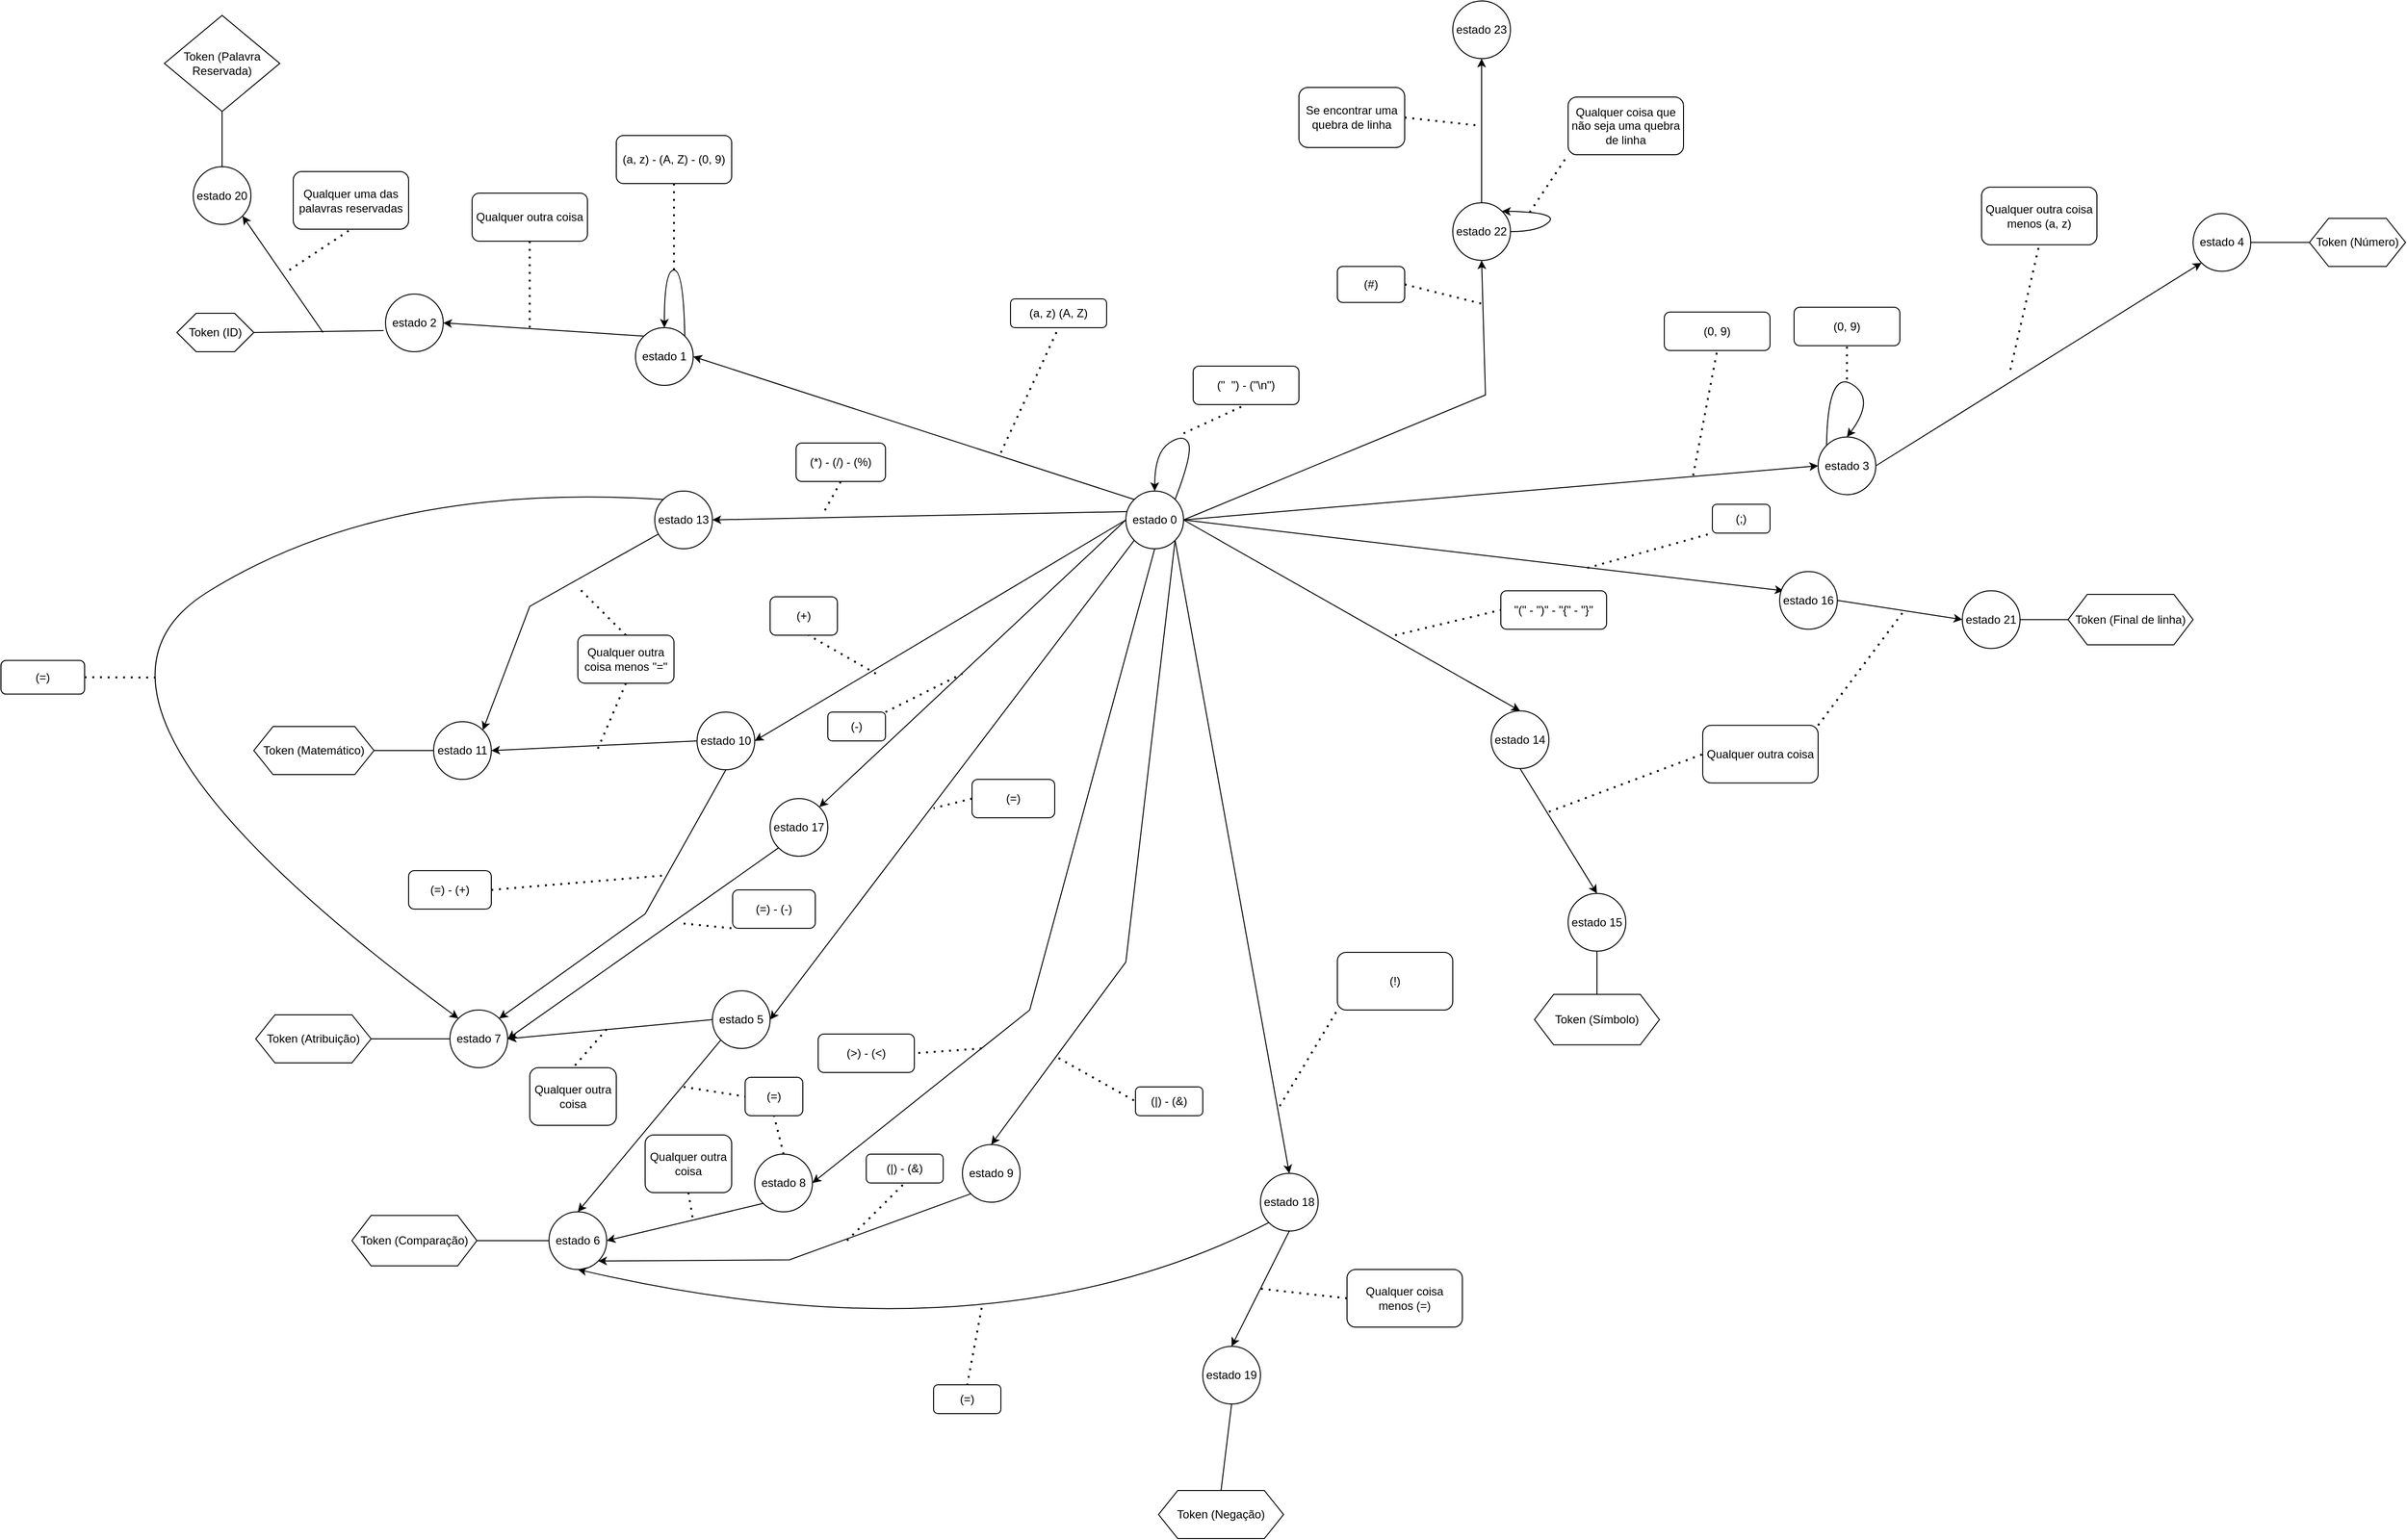<mxfile version="17.4.3" type="device"><diagram id="GkbwX7cZTaom4FIowPmW" name="Page-1"><mxGraphModel dx="3956" dy="1941" grid="1" gridSize="10" guides="1" tooltips="1" connect="1" arrows="1" fold="1" page="1" pageScale="1" pageWidth="827" pageHeight="1169" math="0" shadow="0"><root><mxCell id="0"/><mxCell id="1" parent="0"/><mxCell id="T7E7WrtRFqQu-IxSniAP-1" value="estado 0" style="ellipse;whiteSpace=wrap;html=1;aspect=fixed;" parent="1" vertex="1"><mxGeometry x="250" y="150" width="60" height="60" as="geometry"/></mxCell><mxCell id="T7E7WrtRFqQu-IxSniAP-3" value="" style="endArrow=none;dashed=1;html=1;dashPattern=1 3;strokeWidth=2;rounded=0;entryX=0.5;entryY=1;entryDx=0;entryDy=0;" parent="1" target="T7E7WrtRFqQu-IxSniAP-4" edge="1"><mxGeometry width="50" height="50" relative="1" as="geometry"><mxPoint x="120" y="110" as="sourcePoint"/><mxPoint x="210" y="110" as="targetPoint"/></mxGeometry></mxCell><mxCell id="T7E7WrtRFqQu-IxSniAP-4" value="(a, z) (A, Z)" style="rounded=1;whiteSpace=wrap;html=1;" parent="1" vertex="1"><mxGeometry x="130" y="-50" width="100" height="30" as="geometry"/></mxCell><mxCell id="T7E7WrtRFqQu-IxSniAP-8" value="estado 1" style="ellipse;whiteSpace=wrap;html=1;aspect=fixed;" parent="1" vertex="1"><mxGeometry x="-260" y="-20" width="60" height="60" as="geometry"/></mxCell><mxCell id="T7E7WrtRFqQu-IxSniAP-9" value="" style="endArrow=classic;html=1;rounded=0;entryX=1;entryY=0.5;entryDx=0;entryDy=0;exitX=0;exitY=0;exitDx=0;exitDy=0;" parent="1" source="T7E7WrtRFqQu-IxSniAP-1" target="T7E7WrtRFqQu-IxSniAP-8" edge="1"><mxGeometry width="50" height="50" relative="1" as="geometry"><mxPoint x="130" y="250" as="sourcePoint"/><mxPoint x="180" y="200" as="targetPoint"/></mxGeometry></mxCell><mxCell id="T7E7WrtRFqQu-IxSniAP-11" value="(a, z) - (A, Z) - (0, 9)" style="rounded=1;whiteSpace=wrap;html=1;" parent="1" vertex="1"><mxGeometry x="-280" y="-220" width="120" height="50" as="geometry"/></mxCell><mxCell id="T7E7WrtRFqQu-IxSniAP-12" value="" style="endArrow=none;dashed=1;html=1;dashPattern=1 3;strokeWidth=2;rounded=0;entryX=0.5;entryY=1;entryDx=0;entryDy=0;" parent="1" target="T7E7WrtRFqQu-IxSniAP-11" edge="1"><mxGeometry width="50" height="50" relative="1" as="geometry"><mxPoint x="-220" y="-80" as="sourcePoint"/><mxPoint x="-310" y="200" as="targetPoint"/><Array as="points"/></mxGeometry></mxCell><mxCell id="T7E7WrtRFqQu-IxSniAP-15" value="estado 2" style="ellipse;whiteSpace=wrap;html=1;aspect=fixed;" parent="1" vertex="1"><mxGeometry x="-520" y="-55" width="60" height="60" as="geometry"/></mxCell><mxCell id="T7E7WrtRFqQu-IxSniAP-16" value="" style="endArrow=classic;html=1;rounded=0;entryX=1;entryY=0.5;entryDx=0;entryDy=0;exitX=0;exitY=0;exitDx=0;exitDy=0;" parent="1" source="T7E7WrtRFqQu-IxSniAP-8" target="T7E7WrtRFqQu-IxSniAP-15" edge="1"><mxGeometry width="50" height="50" relative="1" as="geometry"><mxPoint x="-220" y="255" as="sourcePoint"/><mxPoint x="-260" y="310" as="targetPoint"/></mxGeometry></mxCell><mxCell id="T7E7WrtRFqQu-IxSniAP-17" value="" style="endArrow=none;dashed=1;html=1;dashPattern=1 3;strokeWidth=2;rounded=0;exitX=0.5;exitY=1;exitDx=0;exitDy=0;" parent="1" source="T7E7WrtRFqQu-IxSniAP-18" edge="1"><mxGeometry width="50" height="50" relative="1" as="geometry"><mxPoint x="-610" y="35" as="sourcePoint"/><mxPoint x="-370" y="-20" as="targetPoint"/></mxGeometry></mxCell><mxCell id="T7E7WrtRFqQu-IxSniAP-18" value="Qualquer outra coisa" style="rounded=1;whiteSpace=wrap;html=1;" parent="1" vertex="1"><mxGeometry x="-430" y="-160" width="120" height="50" as="geometry"/></mxCell><mxCell id="T7E7WrtRFqQu-IxSniAP-21" value="" style="endArrow=classic;html=1;rounded=0;exitX=1;exitY=0.5;exitDx=0;exitDy=0;entryX=0;entryY=0.5;entryDx=0;entryDy=0;" parent="1" source="T7E7WrtRFqQu-IxSniAP-1" target="T7E7WrtRFqQu-IxSniAP-23" edge="1"><mxGeometry width="50" height="50" relative="1" as="geometry"><mxPoint x="550" y="163.75" as="sourcePoint"/><mxPoint x="630" y="253.75" as="targetPoint"/></mxGeometry></mxCell><mxCell id="T7E7WrtRFqQu-IxSniAP-23" value="estado 3" style="ellipse;whiteSpace=wrap;html=1;aspect=fixed;" parent="1" vertex="1"><mxGeometry x="970" y="93.75" width="60" height="60" as="geometry"/></mxCell><mxCell id="T7E7WrtRFqQu-IxSniAP-24" value="" style="endArrow=none;dashed=1;html=1;dashPattern=1 3;strokeWidth=2;rounded=0;entryX=0.5;entryY=1;entryDx=0;entryDy=0;" parent="1" target="T7E7WrtRFqQu-IxSniAP-25" edge="1"><mxGeometry width="50" height="50" relative="1" as="geometry"><mxPoint x="840" y="133.75" as="sourcePoint"/><mxPoint x="1050" y="93.75" as="targetPoint"/></mxGeometry></mxCell><mxCell id="T7E7WrtRFqQu-IxSniAP-25" value="(0, 9)" style="rounded=1;whiteSpace=wrap;html=1;" parent="1" vertex="1"><mxGeometry x="810" y="-36.25" width="110" height="40" as="geometry"/></mxCell><mxCell id="T7E7WrtRFqQu-IxSniAP-26" value="" style="curved=1;endArrow=classic;html=1;rounded=0;entryX=0.5;entryY=0;entryDx=0;entryDy=0;exitX=0;exitY=0;exitDx=0;exitDy=0;" parent="1" source="T7E7WrtRFqQu-IxSniAP-23" target="T7E7WrtRFqQu-IxSniAP-23" edge="1"><mxGeometry width="50" height="50" relative="1" as="geometry"><mxPoint x="1080" y="223.75" as="sourcePoint"/><mxPoint x="1130" y="173.75" as="targetPoint"/><Array as="points"><mxPoint x="980" y="23.75"/><mxPoint x="1030" y="53.75"/></Array></mxGeometry></mxCell><mxCell id="T7E7WrtRFqQu-IxSniAP-27" value="" style="endArrow=none;dashed=1;html=1;dashPattern=1 3;strokeWidth=2;rounded=0;entryX=0.5;entryY=1;entryDx=0;entryDy=0;" parent="1" target="T7E7WrtRFqQu-IxSniAP-28" edge="1"><mxGeometry width="50" height="50" relative="1" as="geometry"><mxPoint x="1000" y="33.75" as="sourcePoint"/><mxPoint x="1160" y="143.75" as="targetPoint"/></mxGeometry></mxCell><mxCell id="T7E7WrtRFqQu-IxSniAP-28" value="(0, 9)" style="rounded=1;whiteSpace=wrap;html=1;" parent="1" vertex="1"><mxGeometry x="945" y="-41.25" width="110" height="40" as="geometry"/></mxCell><mxCell id="T7E7WrtRFqQu-IxSniAP-29" value="" style="curved=1;endArrow=classic;html=1;rounded=0;entryX=0.5;entryY=0;entryDx=0;entryDy=0;exitX=1;exitY=0;exitDx=0;exitDy=0;" parent="1" source="T7E7WrtRFqQu-IxSniAP-1" target="T7E7WrtRFqQu-IxSniAP-1" edge="1"><mxGeometry width="50" height="50" relative="1" as="geometry"><mxPoint x="260" y="110" as="sourcePoint"/><mxPoint x="310" y="60" as="targetPoint"/><Array as="points"><mxPoint x="320" y="110"/><mxPoint x="310" y="90"/><mxPoint x="280" y="110"/></Array></mxGeometry></mxCell><mxCell id="T7E7WrtRFqQu-IxSniAP-30" value="" style="endArrow=none;dashed=1;html=1;dashPattern=1 3;strokeWidth=2;rounded=0;entryX=0.5;entryY=1;entryDx=0;entryDy=0;" parent="1" target="T7E7WrtRFqQu-IxSniAP-31" edge="1"><mxGeometry width="50" height="50" relative="1" as="geometry"><mxPoint x="310" y="90" as="sourcePoint"/><mxPoint x="380" y="30" as="targetPoint"/></mxGeometry></mxCell><mxCell id="T7E7WrtRFqQu-IxSniAP-31" value="(&quot;&amp;nbsp; &quot;) - (&quot;\n&quot;)" style="rounded=1;whiteSpace=wrap;html=1;" parent="1" vertex="1"><mxGeometry x="320" y="20" width="110" height="40" as="geometry"/></mxCell><mxCell id="T7E7WrtRFqQu-IxSniAP-33" value="Token (ID)" style="shape=hexagon;perimeter=hexagonPerimeter2;whiteSpace=wrap;html=1;fixedSize=1;" parent="1" vertex="1"><mxGeometry x="-737" y="-35" width="80" height="40" as="geometry"/></mxCell><mxCell id="T7E7WrtRFqQu-IxSniAP-34" value="" style="endArrow=none;html=1;rounded=0;entryX=-0.035;entryY=0.633;entryDx=0;entryDy=0;exitX=1;exitY=0.5;exitDx=0;exitDy=0;entryPerimeter=0;" parent="1" source="T7E7WrtRFqQu-IxSniAP-33" target="T7E7WrtRFqQu-IxSniAP-15" edge="1"><mxGeometry width="50" height="50" relative="1" as="geometry"><mxPoint x="-670" y="45" as="sourcePoint"/><mxPoint x="-540" y="-25" as="targetPoint"/></mxGeometry></mxCell><mxCell id="T7E7WrtRFqQu-IxSniAP-36" value="Token (Número)" style="shape=hexagon;perimeter=hexagonPerimeter2;whiteSpace=wrap;html=1;fixedSize=1;" parent="1" vertex="1"><mxGeometry x="1481" y="-133.75" width="100" height="50" as="geometry"/></mxCell><mxCell id="T7E7WrtRFqQu-IxSniAP-37" value="" style="endArrow=none;html=1;rounded=0;entryX=1;entryY=0.5;entryDx=0;entryDy=0;exitX=0;exitY=0.5;exitDx=0;exitDy=0;" parent="1" source="T7E7WrtRFqQu-IxSniAP-36" target="T7E7WrtRFqQu-IxSniAP-39" edge="1"><mxGeometry width="50" height="50" relative="1" as="geometry"><mxPoint x="1270" y="76.25" as="sourcePoint"/><mxPoint x="1590" y="-108.75" as="targetPoint"/></mxGeometry></mxCell><mxCell id="T7E7WrtRFqQu-IxSniAP-38" value="" style="endArrow=classic;html=1;rounded=0;exitX=1;exitY=0.5;exitDx=0;exitDy=0;entryX=0;entryY=1;entryDx=0;entryDy=0;" parent="1" source="T7E7WrtRFqQu-IxSniAP-23" target="T7E7WrtRFqQu-IxSniAP-39" edge="1"><mxGeometry width="50" height="50" relative="1" as="geometry"><mxPoint x="900" y="253.75" as="sourcePoint"/><mxPoint x="1030" y="243.75" as="targetPoint"/></mxGeometry></mxCell><mxCell id="T7E7WrtRFqQu-IxSniAP-39" value="estado 4" style="ellipse;whiteSpace=wrap;html=1;aspect=fixed;" parent="1" vertex="1"><mxGeometry x="1360" y="-138.75" width="60" height="60" as="geometry"/></mxCell><mxCell id="T7E7WrtRFqQu-IxSniAP-41" value="" style="endArrow=none;dashed=1;html=1;dashPattern=1 3;strokeWidth=2;rounded=0;entryX=0.5;entryY=1;entryDx=0;entryDy=0;" parent="1" target="T7E7WrtRFqQu-IxSniAP-42" edge="1"><mxGeometry width="50" height="50" relative="1" as="geometry"><mxPoint x="1170" y="23.75" as="sourcePoint"/><mxPoint x="1079" y="513.75" as="targetPoint"/></mxGeometry></mxCell><mxCell id="T7E7WrtRFqQu-IxSniAP-42" value="Qualquer outra coisa menos (a, z)" style="rounded=1;whiteSpace=wrap;html=1;" parent="1" vertex="1"><mxGeometry x="1140" y="-166.25" width="120" height="60" as="geometry"/></mxCell><mxCell id="T7E7WrtRFqQu-IxSniAP-43" value="estado 5" style="ellipse;whiteSpace=wrap;html=1;aspect=fixed;" parent="1" vertex="1"><mxGeometry x="-180" y="670" width="60" height="60" as="geometry"/></mxCell><mxCell id="T7E7WrtRFqQu-IxSniAP-44" value="" style="endArrow=classic;html=1;rounded=0;exitX=0;exitY=1;exitDx=0;exitDy=0;entryX=1;entryY=0.5;entryDx=0;entryDy=0;" parent="1" source="T7E7WrtRFqQu-IxSniAP-1" target="T7E7WrtRFqQu-IxSniAP-43" edge="1"><mxGeometry width="50" height="50" relative="1" as="geometry"><mxPoint x="248.787" y="391.213" as="sourcePoint"/><mxPoint x="180" y="660" as="targetPoint"/></mxGeometry></mxCell><mxCell id="T7E7WrtRFqQu-IxSniAP-45" value="" style="endArrow=none;dashed=1;html=1;dashPattern=1 3;strokeWidth=2;rounded=0;exitX=0;exitY=0.5;exitDx=0;exitDy=0;" parent="1" source="T7E7WrtRFqQu-IxSniAP-46" edge="1"><mxGeometry width="50" height="50" relative="1" as="geometry"><mxPoint x="169" y="1000" as="sourcePoint"/><mxPoint x="50" y="480" as="targetPoint"/></mxGeometry></mxCell><mxCell id="T7E7WrtRFqQu-IxSniAP-46" value="(=)" style="rounded=1;whiteSpace=wrap;html=1;" parent="1" vertex="1"><mxGeometry x="90" y="450" width="86" height="40" as="geometry"/></mxCell><mxCell id="T7E7WrtRFqQu-IxSniAP-47" value="estado 6" style="ellipse;whiteSpace=wrap;html=1;aspect=fixed;" parent="1" vertex="1"><mxGeometry x="-350" y="900" width="60" height="60" as="geometry"/></mxCell><mxCell id="T7E7WrtRFqQu-IxSniAP-50" value="Qualquer outra coisa" style="rounded=1;whiteSpace=wrap;html=1;" parent="1" vertex="1"><mxGeometry x="-250" y="820" width="90" height="60" as="geometry"/></mxCell><mxCell id="T7E7WrtRFqQu-IxSniAP-51" value="" style="endArrow=none;dashed=1;html=1;dashPattern=1 3;strokeWidth=2;rounded=0;exitX=0.5;exitY=1;exitDx=0;exitDy=0;" parent="1" source="T7E7WrtRFqQu-IxSniAP-50" edge="1"><mxGeometry width="50" height="50" relative="1" as="geometry"><mxPoint x="129" y="1410" as="sourcePoint"/><mxPoint x="-200" y="910" as="targetPoint"/></mxGeometry></mxCell><mxCell id="T7E7WrtRFqQu-IxSniAP-53" value="Token (Comparação)" style="shape=hexagon;perimeter=hexagonPerimeter2;whiteSpace=wrap;html=1;fixedSize=1;" parent="1" vertex="1"><mxGeometry x="-555" y="903.75" width="130" height="52.5" as="geometry"/></mxCell><mxCell id="T7E7WrtRFqQu-IxSniAP-54" value="" style="endArrow=none;html=1;rounded=0;entryX=0;entryY=0.5;entryDx=0;entryDy=0;exitX=1;exitY=0.5;exitDx=0;exitDy=0;" parent="1" source="T7E7WrtRFqQu-IxSniAP-53" target="T7E7WrtRFqQu-IxSniAP-47" edge="1"><mxGeometry width="50" height="50" relative="1" as="geometry"><mxPoint x="-495" y="1030" as="sourcePoint"/><mxPoint x="-535" y="960" as="targetPoint"/></mxGeometry></mxCell><mxCell id="T7E7WrtRFqQu-IxSniAP-56" value="estado 7" style="ellipse;whiteSpace=wrap;html=1;aspect=fixed;" parent="1" vertex="1"><mxGeometry x="-453" y="690" width="60" height="60" as="geometry"/></mxCell><mxCell id="T7E7WrtRFqQu-IxSniAP-58" value="Qualquer outra coisa menos &quot;=&quot;" style="rounded=1;whiteSpace=wrap;html=1;" parent="1" vertex="1"><mxGeometry x="-320" y="300" width="100" height="50" as="geometry"/></mxCell><mxCell id="T7E7WrtRFqQu-IxSniAP-61" value="Token (Atribuição)" style="shape=hexagon;perimeter=hexagonPerimeter2;whiteSpace=wrap;html=1;fixedSize=1;" parent="1" vertex="1"><mxGeometry x="-655" y="695" width="120" height="50" as="geometry"/></mxCell><mxCell id="T7E7WrtRFqQu-IxSniAP-62" value="" style="endArrow=none;html=1;rounded=0;entryX=0;entryY=0.5;entryDx=0;entryDy=0;exitX=1;exitY=0.5;exitDx=0;exitDy=0;" parent="1" source="T7E7WrtRFqQu-IxSniAP-61" target="T7E7WrtRFqQu-IxSniAP-56" edge="1"><mxGeometry width="50" height="50" relative="1" as="geometry"><mxPoint x="-730" y="930" as="sourcePoint"/><mxPoint x="-665" y="730" as="targetPoint"/></mxGeometry></mxCell><mxCell id="T7E7WrtRFqQu-IxSniAP-64" value="estado 8" style="ellipse;whiteSpace=wrap;html=1;aspect=fixed;" parent="1" vertex="1"><mxGeometry x="-136" y="840" width="60" height="60" as="geometry"/></mxCell><mxCell id="T7E7WrtRFqQu-IxSniAP-66" value="" style="endArrow=classic;html=1;rounded=0;entryX=1;entryY=0.5;entryDx=0;entryDy=0;exitX=0.5;exitY=1;exitDx=0;exitDy=0;" parent="1" source="T7E7WrtRFqQu-IxSniAP-1" target="T7E7WrtRFqQu-IxSniAP-64" edge="1"><mxGeometry width="50" height="50" relative="1" as="geometry"><mxPoint x="270" y="400" as="sourcePoint"/><mxPoint x="320" y="660" as="targetPoint"/><Array as="points"><mxPoint x="150" y="690"/></Array></mxGeometry></mxCell><mxCell id="T7E7WrtRFqQu-IxSniAP-67" value="(&amp;gt;) - (&amp;lt;)" style="rounded=1;whiteSpace=wrap;html=1;" parent="1" vertex="1"><mxGeometry x="-70" y="715" width="100" height="40" as="geometry"/></mxCell><mxCell id="T7E7WrtRFqQu-IxSniAP-68" value="" style="endArrow=none;dashed=1;html=1;dashPattern=1 3;strokeWidth=2;rounded=0;entryX=1;entryY=0.5;entryDx=0;entryDy=0;" parent="1" target="T7E7WrtRFqQu-IxSniAP-67" edge="1"><mxGeometry width="50" height="50" relative="1" as="geometry"><mxPoint x="100" y="730" as="sourcePoint"/><mxPoint x="299" y="990" as="targetPoint"/></mxGeometry></mxCell><mxCell id="T7E7WrtRFqQu-IxSniAP-69" value="" style="endArrow=classic;html=1;rounded=0;exitX=0;exitY=1;exitDx=0;exitDy=0;entryX=1;entryY=0.5;entryDx=0;entryDy=0;" parent="1" source="T7E7WrtRFqQu-IxSniAP-64" target="T7E7WrtRFqQu-IxSniAP-47" edge="1"><mxGeometry width="50" height="50" relative="1" as="geometry"><mxPoint x="259" y="1370" as="sourcePoint"/><mxPoint x="309" y="1320" as="targetPoint"/></mxGeometry></mxCell><mxCell id="T7E7WrtRFqQu-IxSniAP-72" value="" style="endArrow=classic;html=1;rounded=0;exitX=1;exitY=1;exitDx=0;exitDy=0;entryX=0.5;entryY=0;entryDx=0;entryDy=0;" parent="1" source="T7E7WrtRFqQu-IxSniAP-1" target="T7E7WrtRFqQu-IxSniAP-73" edge="1"><mxGeometry width="50" height="50" relative="1" as="geometry"><mxPoint x="291.213" y="391.213" as="sourcePoint"/><mxPoint x="550" y="750" as="targetPoint"/><Array as="points"><mxPoint x="250" y="640"/></Array></mxGeometry></mxCell><mxCell id="T7E7WrtRFqQu-IxSniAP-73" value="estado 9" style="ellipse;whiteSpace=wrap;html=1;aspect=fixed;" parent="1" vertex="1"><mxGeometry x="80" y="830" width="60" height="60" as="geometry"/></mxCell><mxCell id="T7E7WrtRFqQu-IxSniAP-74" value="" style="endArrow=none;dashed=1;html=1;dashPattern=1 3;strokeWidth=2;rounded=0;entryX=0;entryY=0.5;entryDx=0;entryDy=0;" parent="1" target="T7E7WrtRFqQu-IxSniAP-75" edge="1"><mxGeometry width="50" height="50" relative="1" as="geometry"><mxPoint x="180" y="740" as="sourcePoint"/><mxPoint x="540" y="690" as="targetPoint"/></mxGeometry></mxCell><mxCell id="T7E7WrtRFqQu-IxSniAP-75" value="(|) - (&amp;amp;)" style="rounded=1;whiteSpace=wrap;html=1;" parent="1" vertex="1"><mxGeometry x="260" y="770" width="70" height="30" as="geometry"/></mxCell><mxCell id="T7E7WrtRFqQu-IxSniAP-78" value="(|) - (&amp;amp;)" style="rounded=1;whiteSpace=wrap;html=1;" parent="1" vertex="1"><mxGeometry x="-20" y="840" width="80" height="30" as="geometry"/></mxCell><mxCell id="zgPhuXF3gseH_b3w_G8g-2" value="" style="curved=1;endArrow=classic;html=1;rounded=0;entryX=0.5;entryY=0;entryDx=0;entryDy=0;exitX=1;exitY=0;exitDx=0;exitDy=0;" parent="1" source="T7E7WrtRFqQu-IxSniAP-8" target="T7E7WrtRFqQu-IxSniAP-8" edge="1"><mxGeometry width="50" height="50" relative="1" as="geometry"><mxPoint x="-260" y="-80" as="sourcePoint"/><mxPoint x="-210" y="-130" as="targetPoint"/><Array as="points"><mxPoint x="-210" y="-80"/><mxPoint x="-230" y="-80"/></Array></mxGeometry></mxCell><mxCell id="zgPhuXF3gseH_b3w_G8g-5" value="" style="endArrow=classic;html=1;rounded=0;entryX=1;entryY=0.5;entryDx=0;entryDy=0;exitX=0;exitY=0.5;exitDx=0;exitDy=0;" parent="1" source="T7E7WrtRFqQu-IxSniAP-43" target="T7E7WrtRFqQu-IxSniAP-56" edge="1"><mxGeometry width="50" height="50" relative="1" as="geometry"><mxPoint x="-350" y="830" as="sourcePoint"/><mxPoint x="-300" y="780" as="targetPoint"/></mxGeometry></mxCell><mxCell id="zgPhuXF3gseH_b3w_G8g-7" value="" style="endArrow=classic;html=1;rounded=0;entryX=0.5;entryY=0;entryDx=0;entryDy=0;exitX=0;exitY=1;exitDx=0;exitDy=0;" parent="1" source="T7E7WrtRFqQu-IxSniAP-43" target="T7E7WrtRFqQu-IxSniAP-47" edge="1"><mxGeometry width="50" height="50" relative="1" as="geometry"><mxPoint x="-470" y="920" as="sourcePoint"/><mxPoint x="-420" y="870" as="targetPoint"/></mxGeometry></mxCell><mxCell id="zgPhuXF3gseH_b3w_G8g-10" value="" style="endArrow=classic;html=1;rounded=0;entryX=1;entryY=1;entryDx=0;entryDy=0;exitX=0;exitY=1;exitDx=0;exitDy=0;" parent="1" source="T7E7WrtRFqQu-IxSniAP-73" target="T7E7WrtRFqQu-IxSniAP-47" edge="1"><mxGeometry width="50" height="50" relative="1" as="geometry"><mxPoint x="-180" y="1020" as="sourcePoint"/><mxPoint x="-130" y="970" as="targetPoint"/><Array as="points"><mxPoint x="-100" y="950"/></Array></mxGeometry></mxCell><mxCell id="zgPhuXF3gseH_b3w_G8g-12" value="" style="endArrow=none;dashed=1;html=1;dashPattern=1 3;strokeWidth=2;rounded=0;entryX=0.5;entryY=1;entryDx=0;entryDy=0;" parent="1" target="T7E7WrtRFqQu-IxSniAP-78" edge="1"><mxGeometry width="50" height="50" relative="1" as="geometry"><mxPoint x="-40" y="930" as="sourcePoint"/><mxPoint y="870" as="targetPoint"/></mxGeometry></mxCell><mxCell id="zgPhuXF3gseH_b3w_G8g-13" value="(=)" style="rounded=1;whiteSpace=wrap;html=1;" parent="1" vertex="1"><mxGeometry x="-146" y="760" width="60" height="40" as="geometry"/></mxCell><mxCell id="zgPhuXF3gseH_b3w_G8g-14" value="" style="endArrow=none;dashed=1;html=1;dashPattern=1 3;strokeWidth=2;rounded=0;entryX=0;entryY=0.5;entryDx=0;entryDy=0;" parent="1" target="zgPhuXF3gseH_b3w_G8g-13" edge="1"><mxGeometry width="50" height="50" relative="1" as="geometry"><mxPoint x="-210" y="770" as="sourcePoint"/><mxPoint x="-170" y="630" as="targetPoint"/></mxGeometry></mxCell><mxCell id="zgPhuXF3gseH_b3w_G8g-15" value="" style="endArrow=none;dashed=1;html=1;dashPattern=1 3;strokeWidth=2;rounded=0;exitX=0.5;exitY=0;exitDx=0;exitDy=0;entryX=0.5;entryY=1;entryDx=0;entryDy=0;" parent="1" source="T7E7WrtRFqQu-IxSniAP-64" target="zgPhuXF3gseH_b3w_G8g-13" edge="1"><mxGeometry width="50" height="50" relative="1" as="geometry"><mxPoint x="-80" y="840" as="sourcePoint"/><mxPoint x="-30" y="790" as="targetPoint"/></mxGeometry></mxCell><mxCell id="zgPhuXF3gseH_b3w_G8g-17" value="(+)" style="rounded=1;whiteSpace=wrap;html=1;" parent="1" vertex="1"><mxGeometry x="-120" y="260" width="70" height="40" as="geometry"/></mxCell><mxCell id="zgPhuXF3gseH_b3w_G8g-18" value="estado 10" style="ellipse;whiteSpace=wrap;html=1;aspect=fixed;" parent="1" vertex="1"><mxGeometry x="-196" y="380" width="60" height="60" as="geometry"/></mxCell><mxCell id="zgPhuXF3gseH_b3w_G8g-19" value="(=) - (+)" style="rounded=1;whiteSpace=wrap;html=1;" parent="1" vertex="1"><mxGeometry x="-496" y="545" width="86" height="40" as="geometry"/></mxCell><mxCell id="zgPhuXF3gseH_b3w_G8g-20" value="" style="endArrow=classic;html=1;rounded=0;entryX=1;entryY=0.5;entryDx=0;entryDy=0;exitX=0;exitY=0.5;exitDx=0;exitDy=0;" parent="1" source="T7E7WrtRFqQu-IxSniAP-1" target="zgPhuXF3gseH_b3w_G8g-18" edge="1"><mxGeometry width="50" height="50" relative="1" as="geometry"><mxPoint x="240" y="370" as="sourcePoint"/><mxPoint x="60" y="390" as="targetPoint"/></mxGeometry></mxCell><mxCell id="zgPhuXF3gseH_b3w_G8g-21" value="" style="endArrow=classic;html=1;rounded=0;exitX=0.5;exitY=1;exitDx=0;exitDy=0;entryX=1;entryY=0;entryDx=0;entryDy=0;" parent="1" source="zgPhuXF3gseH_b3w_G8g-18" target="T7E7WrtRFqQu-IxSniAP-56" edge="1"><mxGeometry width="50" height="50" relative="1" as="geometry"><mxPoint x="-200" y="560" as="sourcePoint"/><mxPoint x="-150" y="510" as="targetPoint"/><Array as="points"><mxPoint x="-250" y="590"/></Array></mxGeometry></mxCell><mxCell id="zgPhuXF3gseH_b3w_G8g-26" value="" style="endArrow=none;dashed=1;html=1;dashPattern=1 3;strokeWidth=2;rounded=0;" parent="1" edge="1"><mxGeometry width="50" height="50" relative="1" as="geometry"><mxPoint x="-10" y="340" as="sourcePoint"/><mxPoint x="-80" y="300" as="targetPoint"/></mxGeometry></mxCell><mxCell id="zgPhuXF3gseH_b3w_G8g-28" value="estado 11" style="ellipse;whiteSpace=wrap;html=1;aspect=fixed;" parent="1" vertex="1"><mxGeometry x="-470" y="390" width="60" height="60" as="geometry"/></mxCell><mxCell id="zgPhuXF3gseH_b3w_G8g-29" value="" style="endArrow=classic;html=1;rounded=0;entryX=1;entryY=0.5;entryDx=0;entryDy=0;exitX=0;exitY=0.5;exitDx=0;exitDy=0;" parent="1" source="zgPhuXF3gseH_b3w_G8g-18" target="zgPhuXF3gseH_b3w_G8g-28" edge="1"><mxGeometry width="50" height="50" relative="1" as="geometry"><mxPoint x="-290" y="440" as="sourcePoint"/><mxPoint x="-240" y="390" as="targetPoint"/></mxGeometry></mxCell><mxCell id="zgPhuXF3gseH_b3w_G8g-31" value="" style="endArrow=none;dashed=1;html=1;dashPattern=1 3;strokeWidth=2;rounded=0;exitX=0.5;exitY=1;exitDx=0;exitDy=0;" parent="1" source="T7E7WrtRFqQu-IxSniAP-58" edge="1"><mxGeometry width="50" height="50" relative="1" as="geometry"><mxPoint x="-340" y="530" as="sourcePoint"/><mxPoint x="-300" y="420" as="targetPoint"/></mxGeometry></mxCell><mxCell id="zgPhuXF3gseH_b3w_G8g-34" value="Token (Matemático)" style="shape=hexagon;perimeter=hexagonPerimeter2;whiteSpace=wrap;html=1;fixedSize=1;" parent="1" vertex="1"><mxGeometry x="-657" y="395" width="125" height="50" as="geometry"/></mxCell><mxCell id="zgPhuXF3gseH_b3w_G8g-35" value="" style="endArrow=none;html=1;rounded=0;entryX=0;entryY=0.5;entryDx=0;entryDy=0;exitX=1;exitY=0.5;exitDx=0;exitDy=0;" parent="1" source="zgPhuXF3gseH_b3w_G8g-34" target="zgPhuXF3gseH_b3w_G8g-28" edge="1"><mxGeometry width="50" height="50" relative="1" as="geometry"><mxPoint x="-685" y="620" as="sourcePoint"/><mxPoint x="-620" y="420" as="targetPoint"/></mxGeometry></mxCell><mxCell id="zgPhuXF3gseH_b3w_G8g-89" value="estado 13" style="ellipse;whiteSpace=wrap;html=1;aspect=fixed;" parent="1" vertex="1"><mxGeometry x="-240" y="150" width="60" height="60" as="geometry"/></mxCell><mxCell id="zgPhuXF3gseH_b3w_G8g-90" value="" style="endArrow=classic;html=1;rounded=0;entryX=1;entryY=0.5;entryDx=0;entryDy=0;exitX=0.022;exitY=0.356;exitDx=0;exitDy=0;exitPerimeter=0;" parent="1" source="T7E7WrtRFqQu-IxSniAP-1" target="zgPhuXF3gseH_b3w_G8g-89" edge="1"><mxGeometry width="50" height="50" relative="1" as="geometry"><mxPoint x="-50" y="220" as="sourcePoint"/><mxPoint y="170" as="targetPoint"/></mxGeometry></mxCell><mxCell id="zgPhuXF3gseH_b3w_G8g-91" value="(*) - (/) - (%)" style="rounded=1;whiteSpace=wrap;html=1;" parent="1" vertex="1"><mxGeometry x="-93" y="100" width="93" height="40" as="geometry"/></mxCell><mxCell id="zgPhuXF3gseH_b3w_G8g-92" value="" style="endArrow=none;dashed=1;html=1;dashPattern=1 3;strokeWidth=2;rounded=0;entryX=0.5;entryY=1;entryDx=0;entryDy=0;" parent="1" target="zgPhuXF3gseH_b3w_G8g-91" edge="1"><mxGeometry width="50" height="50" relative="1" as="geometry"><mxPoint x="-63" y="170" as="sourcePoint"/><mxPoint x="-120" y="90" as="targetPoint"/></mxGeometry></mxCell><mxCell id="zgPhuXF3gseH_b3w_G8g-94" value="" style="endArrow=classic;html=1;rounded=0;entryX=1;entryY=0;entryDx=0;entryDy=0;" parent="1" source="zgPhuXF3gseH_b3w_G8g-89" target="zgPhuXF3gseH_b3w_G8g-28" edge="1"><mxGeometry width="50" height="50" relative="1" as="geometry"><mxPoint x="-380" y="110" as="sourcePoint"/><mxPoint x="-370" y="180" as="targetPoint"/><Array as="points"><mxPoint x="-370" y="270"/></Array></mxGeometry></mxCell><mxCell id="zgPhuXF3gseH_b3w_G8g-97" value="" style="endArrow=classic;html=1;rounded=0;exitX=1;exitY=0.5;exitDx=0;exitDy=0;entryX=0.5;entryY=0;entryDx=0;entryDy=0;" parent="1" source="T7E7WrtRFqQu-IxSniAP-1" target="zgPhuXF3gseH_b3w_G8g-98" edge="1"><mxGeometry width="50" height="50" relative="1" as="geometry"><mxPoint x="550" y="163.75" as="sourcePoint"/><mxPoint x="640" y="353.75" as="targetPoint"/></mxGeometry></mxCell><mxCell id="zgPhuXF3gseH_b3w_G8g-98" value="estado 14" style="ellipse;whiteSpace=wrap;html=1;aspect=fixed;" parent="1" vertex="1"><mxGeometry x="630" y="378.75" width="60" height="60" as="geometry"/></mxCell><mxCell id="zgPhuXF3gseH_b3w_G8g-99" value="&quot;(&quot; - &quot;)&quot; - &quot;{&quot; - &quot;}&quot;" style="rounded=1;whiteSpace=wrap;html=1;" parent="1" vertex="1"><mxGeometry x="640" y="253.75" width="110" height="40" as="geometry"/></mxCell><mxCell id="zgPhuXF3gseH_b3w_G8g-100" value="" style="endArrow=none;dashed=1;html=1;dashPattern=1 3;strokeWidth=2;rounded=0;entryX=0;entryY=0.5;entryDx=0;entryDy=0;" parent="1" target="zgPhuXF3gseH_b3w_G8g-99" edge="1"><mxGeometry width="50" height="50" relative="1" as="geometry"><mxPoint x="530" y="300" as="sourcePoint"/><mxPoint x="660" y="213.75" as="targetPoint"/></mxGeometry></mxCell><mxCell id="zgPhuXF3gseH_b3w_G8g-101" value="estado 15" style="ellipse;whiteSpace=wrap;html=1;aspect=fixed;" parent="1" vertex="1"><mxGeometry x="710" y="568.75" width="60" height="60" as="geometry"/></mxCell><mxCell id="zgPhuXF3gseH_b3w_G8g-102" value="" style="endArrow=classic;html=1;rounded=0;entryX=0.5;entryY=0;entryDx=0;entryDy=0;exitX=0.5;exitY=1;exitDx=0;exitDy=0;" parent="1" source="zgPhuXF3gseH_b3w_G8g-98" target="zgPhuXF3gseH_b3w_G8g-101" edge="1"><mxGeometry width="50" height="50" relative="1" as="geometry"><mxPoint x="680" y="543.75" as="sourcePoint"/><mxPoint x="730" y="493.75" as="targetPoint"/></mxGeometry></mxCell><mxCell id="zgPhuXF3gseH_b3w_G8g-103" value="Qualquer outra coisa" style="rounded=1;whiteSpace=wrap;html=1;" parent="1" vertex="1"><mxGeometry x="850" y="393.75" width="120" height="60" as="geometry"/></mxCell><mxCell id="zgPhuXF3gseH_b3w_G8g-104" value="" style="endArrow=none;dashed=1;html=1;dashPattern=1 3;strokeWidth=2;rounded=0;entryX=0;entryY=0.5;entryDx=0;entryDy=0;" parent="1" target="zgPhuXF3gseH_b3w_G8g-103" edge="1"><mxGeometry width="50" height="50" relative="1" as="geometry"><mxPoint x="690" y="483.75" as="sourcePoint"/><mxPoint x="740" y="433.75" as="targetPoint"/></mxGeometry></mxCell><mxCell id="zgPhuXF3gseH_b3w_G8g-106" value="Token (Símbolo)" style="shape=hexagon;perimeter=hexagonPerimeter2;whiteSpace=wrap;html=1;fixedSize=1;" parent="1" vertex="1"><mxGeometry x="675" y="673.75" width="130" height="52.5" as="geometry"/></mxCell><mxCell id="zgPhuXF3gseH_b3w_G8g-107" value="" style="endArrow=none;html=1;rounded=0;entryX=0.5;entryY=1;entryDx=0;entryDy=0;exitX=0.5;exitY=0;exitDx=0;exitDy=0;" parent="1" source="zgPhuXF3gseH_b3w_G8g-106" target="zgPhuXF3gseH_b3w_G8g-101" edge="1"><mxGeometry width="50" height="50" relative="1" as="geometry"><mxPoint x="909" y="1063.75" as="sourcePoint"/><mxPoint x="760" y="768.75" as="targetPoint"/></mxGeometry></mxCell><mxCell id="zgPhuXF3gseH_b3w_G8g-109" value="" style="endArrow=classic;html=1;rounded=0;exitX=1;exitY=0.5;exitDx=0;exitDy=0;entryX=0.067;entryY=0.333;entryDx=0;entryDy=0;entryPerimeter=0;" parent="1" source="T7E7WrtRFqQu-IxSniAP-1" target="zgPhuXF3gseH_b3w_G8g-110" edge="1"><mxGeometry width="50" height="50" relative="1" as="geometry"><mxPoint x="550" y="163.75" as="sourcePoint"/><mxPoint x="880" y="233.75" as="targetPoint"/></mxGeometry></mxCell><mxCell id="zgPhuXF3gseH_b3w_G8g-110" value="estado 16" style="ellipse;whiteSpace=wrap;html=1;aspect=fixed;" parent="1" vertex="1"><mxGeometry x="930" y="233.75" width="60" height="60" as="geometry"/></mxCell><mxCell id="zgPhuXF3gseH_b3w_G8g-111" value="estado 21" style="ellipse;whiteSpace=wrap;html=1;aspect=fixed;" parent="1" vertex="1"><mxGeometry x="1120" y="253.75" width="60" height="60" as="geometry"/></mxCell><mxCell id="zgPhuXF3gseH_b3w_G8g-112" value="" style="endArrow=classic;html=1;rounded=0;entryX=0;entryY=0.5;entryDx=0;entryDy=0;exitX=1;exitY=0.5;exitDx=0;exitDy=0;" parent="1" source="zgPhuXF3gseH_b3w_G8g-110" target="zgPhuXF3gseH_b3w_G8g-111" edge="1"><mxGeometry width="50" height="50" relative="1" as="geometry"><mxPoint x="1050" y="383.75" as="sourcePoint"/><mxPoint x="1100" y="333.75" as="targetPoint"/></mxGeometry></mxCell><mxCell id="zgPhuXF3gseH_b3w_G8g-114" value="Token (Final de linha)" style="shape=hexagon;perimeter=hexagonPerimeter2;whiteSpace=wrap;html=1;fixedSize=1;" parent="1" vertex="1"><mxGeometry x="1230" y="257.5" width="130" height="52.5" as="geometry"/></mxCell><mxCell id="zgPhuXF3gseH_b3w_G8g-115" value="" style="endArrow=none;html=1;rounded=0;entryX=1;entryY=0.5;entryDx=0;entryDy=0;exitX=0;exitY=0.5;exitDx=0;exitDy=0;" parent="1" source="zgPhuXF3gseH_b3w_G8g-114" target="zgPhuXF3gseH_b3w_G8g-111" edge="1"><mxGeometry width="50" height="50" relative="1" as="geometry"><mxPoint x="1524" y="618.75" as="sourcePoint"/><mxPoint x="1340" y="293.75" as="targetPoint"/></mxGeometry></mxCell><mxCell id="zgPhuXF3gseH_b3w_G8g-117" value="(;)" style="rounded=1;whiteSpace=wrap;html=1;" parent="1" vertex="1"><mxGeometry x="860" y="163.75" width="60" height="30" as="geometry"/></mxCell><mxCell id="zgPhuXF3gseH_b3w_G8g-119" value="" style="endArrow=none;dashed=1;html=1;dashPattern=1 3;strokeWidth=2;rounded=0;exitX=1;exitY=0;exitDx=0;exitDy=0;" parent="1" source="zgPhuXF3gseH_b3w_G8g-103" edge="1"><mxGeometry width="50" height="50" relative="1" as="geometry"><mxPoint x="1040" y="493.75" as="sourcePoint"/><mxPoint x="1060" y="273.75" as="targetPoint"/></mxGeometry></mxCell><mxCell id="zgPhuXF3gseH_b3w_G8g-120" value="" style="endArrow=none;dashed=1;html=1;dashPattern=1 3;strokeWidth=2;rounded=0;entryX=0;entryY=1;entryDx=0;entryDy=0;" parent="1" target="zgPhuXF3gseH_b3w_G8g-117" edge="1"><mxGeometry width="50" height="50" relative="1" as="geometry"><mxPoint x="730" y="230" as="sourcePoint"/><mxPoint x="840" y="163.75" as="targetPoint"/></mxGeometry></mxCell><mxCell id="zgPhuXF3gseH_b3w_G8g-121" value="" style="endArrow=none;dashed=1;html=1;dashPattern=1 3;strokeWidth=2;rounded=0;" parent="1" edge="1"><mxGeometry width="50" height="50" relative="1" as="geometry"><mxPoint x="-410" y="565" as="sourcePoint"/><mxPoint x="-230" y="550" as="targetPoint"/><Array as="points"/></mxGeometry></mxCell><mxCell id="zgPhuXF3gseH_b3w_G8g-122" value="Qualquer outra coisa" style="rounded=1;whiteSpace=wrap;html=1;" parent="1" vertex="1"><mxGeometry x="-370" y="750" width="90" height="60" as="geometry"/></mxCell><mxCell id="zgPhuXF3gseH_b3w_G8g-123" value="" style="endArrow=none;dashed=1;html=1;dashPattern=1 3;strokeWidth=2;rounded=0;entryX=0.5;entryY=0;entryDx=0;entryDy=0;" parent="1" target="zgPhuXF3gseH_b3w_G8g-122" edge="1"><mxGeometry width="50" height="50" relative="1" as="geometry"><mxPoint x="-290" y="710" as="sourcePoint"/><mxPoint x="-136" y="790" as="targetPoint"/></mxGeometry></mxCell><mxCell id="29B-AgNPXhmTpmuvHLXx-1" value="estado 17" style="ellipse;whiteSpace=wrap;html=1;aspect=fixed;" parent="1" vertex="1"><mxGeometry x="-120" y="470" width="60" height="60" as="geometry"/></mxCell><mxCell id="29B-AgNPXhmTpmuvHLXx-2" value="" style="endArrow=classic;html=1;rounded=0;entryX=1;entryY=0;entryDx=0;entryDy=0;exitX=0;exitY=0.5;exitDx=0;exitDy=0;" parent="1" source="T7E7WrtRFqQu-IxSniAP-1" target="29B-AgNPXhmTpmuvHLXx-1" edge="1"><mxGeometry width="50" height="50" relative="1" as="geometry"><mxPoint x="-20" y="420" as="sourcePoint"/><mxPoint x="30" y="370" as="targetPoint"/></mxGeometry></mxCell><mxCell id="29B-AgNPXhmTpmuvHLXx-3" value="(-)" style="rounded=1;whiteSpace=wrap;html=1;" parent="1" vertex="1"><mxGeometry x="-60" y="380" width="60" height="30" as="geometry"/></mxCell><mxCell id="29B-AgNPXhmTpmuvHLXx-4" value="" style="endArrow=none;dashed=1;html=1;dashPattern=1 3;strokeWidth=2;rounded=0;" parent="1" edge="1"><mxGeometry width="50" height="50" relative="1" as="geometry"><mxPoint y="380" as="sourcePoint"/><mxPoint x="80" y="340" as="targetPoint"/></mxGeometry></mxCell><mxCell id="29B-AgNPXhmTpmuvHLXx-5" value="" style="endArrow=classic;html=1;rounded=0;exitX=0;exitY=1;exitDx=0;exitDy=0;entryX=1;entryY=0.5;entryDx=0;entryDy=0;" parent="1" source="29B-AgNPXhmTpmuvHLXx-1" target="T7E7WrtRFqQu-IxSniAP-56" edge="1"><mxGeometry width="50" height="50" relative="1" as="geometry"><mxPoint x="-220" y="650" as="sourcePoint"/><mxPoint x="-170" y="600" as="targetPoint"/></mxGeometry></mxCell><mxCell id="29B-AgNPXhmTpmuvHLXx-6" value="(=) - (-)" style="rounded=1;whiteSpace=wrap;html=1;" parent="1" vertex="1"><mxGeometry x="-159" y="565" width="86" height="40" as="geometry"/></mxCell><mxCell id="29B-AgNPXhmTpmuvHLXx-7" value="" style="endArrow=none;dashed=1;html=1;dashPattern=1 3;strokeWidth=2;rounded=0;entryX=0;entryY=1;entryDx=0;entryDy=0;" parent="1" target="29B-AgNPXhmTpmuvHLXx-6" edge="1"><mxGeometry width="50" height="50" relative="1" as="geometry"><mxPoint x="-210" y="600" as="sourcePoint"/><mxPoint x="-170" y="620" as="targetPoint"/></mxGeometry></mxCell><mxCell id="89qdkQg3TYKwCyEhXrWX-1" value="" style="endArrow=classic;html=1;rounded=0;entryX=1;entryY=1;entryDx=0;entryDy=0;" parent="1" target="89qdkQg3TYKwCyEhXrWX-4" edge="1"><mxGeometry width="50" height="50" relative="1" as="geometry"><mxPoint x="-585" y="-15" as="sourcePoint"/><mxPoint x="-670" y="-105" as="targetPoint"/></mxGeometry></mxCell><mxCell id="89qdkQg3TYKwCyEhXrWX-2" value="" style="endArrow=none;dashed=1;html=1;dashPattern=1 3;strokeWidth=2;rounded=0;entryX=0.5;entryY=1;entryDx=0;entryDy=0;" parent="1" target="89qdkQg3TYKwCyEhXrWX-3" edge="1"><mxGeometry width="50" height="50" relative="1" as="geometry"><mxPoint x="-620" y="-80" as="sourcePoint"/><mxPoint x="-615" y="-115" as="targetPoint"/></mxGeometry></mxCell><mxCell id="89qdkQg3TYKwCyEhXrWX-3" value="Qualquer uma das palavras reservadas" style="rounded=1;whiteSpace=wrap;html=1;" parent="1" vertex="1"><mxGeometry x="-616" y="-182.5" width="120" height="60" as="geometry"/></mxCell><mxCell id="89qdkQg3TYKwCyEhXrWX-4" value="estado 20" style="ellipse;whiteSpace=wrap;html=1;aspect=fixed;" parent="1" vertex="1"><mxGeometry x="-720" y="-187.5" width="60" height="60" as="geometry"/></mxCell><mxCell id="89qdkQg3TYKwCyEhXrWX-5" value="Token (Palavra Reservada)" style="rhombus;whiteSpace=wrap;html=1;" parent="1" vertex="1"><mxGeometry x="-750" y="-345" width="120" height="100" as="geometry"/></mxCell><mxCell id="89qdkQg3TYKwCyEhXrWX-6" value="" style="endArrow=none;html=1;rounded=0;entryX=0.5;entryY=0;entryDx=0;entryDy=0;exitX=0.5;exitY=1;exitDx=0;exitDy=0;" parent="1" source="89qdkQg3TYKwCyEhXrWX-5" target="89qdkQg3TYKwCyEhXrWX-4" edge="1"><mxGeometry width="50" height="50" relative="1" as="geometry"><mxPoint x="-840" y="-145" as="sourcePoint"/><mxPoint x="-790" y="-195" as="targetPoint"/></mxGeometry></mxCell><mxCell id="wtB8AfhgZl23awhsFsvA-1" value="" style="endArrow=none;dashed=1;html=1;dashPattern=1 3;strokeWidth=2;rounded=0;exitX=0.5;exitY=0;exitDx=0;exitDy=0;" parent="1" source="T7E7WrtRFqQu-IxSniAP-58" edge="1"><mxGeometry width="50" height="50" relative="1" as="geometry"><mxPoint x="-260" y="360" as="sourcePoint"/><mxPoint x="-320" y="250" as="targetPoint"/></mxGeometry></mxCell><mxCell id="wtB8AfhgZl23awhsFsvA-2" value="" style="curved=1;endArrow=classic;html=1;rounded=0;exitX=0;exitY=0;exitDx=0;exitDy=0;entryX=0;entryY=0;entryDx=0;entryDy=0;" parent="1" source="zgPhuXF3gseH_b3w_G8g-89" target="T7E7WrtRFqQu-IxSniAP-56" edge="1"><mxGeometry width="50" height="50" relative="1" as="geometry"><mxPoint x="-530" y="250" as="sourcePoint"/><mxPoint x="-480" y="200" as="targetPoint"/><Array as="points"><mxPoint x="-520" y="140"/><mxPoint x="-890" y="370"/></Array></mxGeometry></mxCell><mxCell id="wtB8AfhgZl23awhsFsvA-3" value="(=)" style="rounded=1;whiteSpace=wrap;html=1;" parent="1" vertex="1"><mxGeometry x="-920" y="326.25" width="87" height="35" as="geometry"/></mxCell><mxCell id="wtB8AfhgZl23awhsFsvA-4" value="" style="endArrow=none;dashed=1;html=1;dashPattern=1 3;strokeWidth=2;rounded=0;exitX=1;exitY=0.5;exitDx=0;exitDy=0;" parent="1" source="wtB8AfhgZl23awhsFsvA-3" edge="1"><mxGeometry width="50" height="50" relative="1" as="geometry"><mxPoint x="-850" y="430" as="sourcePoint"/><mxPoint x="-760" y="344" as="targetPoint"/></mxGeometry></mxCell><mxCell id="wtB8AfhgZl23awhsFsvA-6" value="estado 18" style="ellipse;whiteSpace=wrap;html=1;aspect=fixed;" parent="1" vertex="1"><mxGeometry x="390" y="860" width="60" height="60" as="geometry"/></mxCell><mxCell id="wtB8AfhgZl23awhsFsvA-7" value="" style="endArrow=classic;html=1;rounded=0;exitX=1;exitY=1;exitDx=0;exitDy=0;entryX=0.5;entryY=0;entryDx=0;entryDy=0;" parent="1" source="T7E7WrtRFqQu-IxSniAP-1" target="wtB8AfhgZl23awhsFsvA-6" edge="1"><mxGeometry width="50" height="50" relative="1" as="geometry"><mxPoint x="530" y="760" as="sourcePoint"/><mxPoint x="440" y="760" as="targetPoint"/></mxGeometry></mxCell><mxCell id="wtB8AfhgZl23awhsFsvA-8" value="(!)" style="rounded=1;whiteSpace=wrap;html=1;" parent="1" vertex="1"><mxGeometry x="470" y="630" width="120" height="60" as="geometry"/></mxCell><mxCell id="wtB8AfhgZl23awhsFsvA-9" value="" style="endArrow=none;dashed=1;html=1;dashPattern=1 3;strokeWidth=2;rounded=0;entryX=0;entryY=1;entryDx=0;entryDy=0;" parent="1" target="wtB8AfhgZl23awhsFsvA-8" edge="1"><mxGeometry width="50" height="50" relative="1" as="geometry"><mxPoint x="410" y="790" as="sourcePoint"/><mxPoint x="490" y="730" as="targetPoint"/></mxGeometry></mxCell><mxCell id="wtB8AfhgZl23awhsFsvA-12" value="Token (Negação)" style="shape=hexagon;perimeter=hexagonPerimeter2;whiteSpace=wrap;html=1;fixedSize=1;" parent="1" vertex="1"><mxGeometry x="284" y="1190" width="130" height="50" as="geometry"/></mxCell><mxCell id="wtB8AfhgZl23awhsFsvA-13" value="" style="endArrow=none;html=1;rounded=0;entryX=0.5;entryY=1;entryDx=0;entryDy=0;exitX=0.5;exitY=0;exitDx=0;exitDy=0;" parent="1" source="wtB8AfhgZl23awhsFsvA-12" target="wtB8AfhgZl23awhsFsvA-19" edge="1"><mxGeometry width="50" height="50" relative="1" as="geometry"><mxPoint x="400" y="1040" as="sourcePoint"/><mxPoint x="450" y="990" as="targetPoint"/></mxGeometry></mxCell><mxCell id="wtB8AfhgZl23awhsFsvA-14" value="" style="endArrow=none;dashed=1;html=1;dashPattern=1 3;strokeWidth=2;rounded=0;exitX=0;exitY=0.5;exitDx=0;exitDy=0;" parent="1" source="wtB8AfhgZl23awhsFsvA-15" edge="1"><mxGeometry width="50" height="50" relative="1" as="geometry"><mxPoint x="220" y="1139" as="sourcePoint"/><mxPoint x="390" y="980" as="targetPoint"/></mxGeometry></mxCell><mxCell id="wtB8AfhgZl23awhsFsvA-15" value="Qualquer coisa menos (=)" style="rounded=1;whiteSpace=wrap;html=1;" parent="1" vertex="1"><mxGeometry x="480" y="960" width="120" height="60" as="geometry"/></mxCell><mxCell id="wtB8AfhgZl23awhsFsvA-16" value="" style="curved=1;endArrow=classic;html=1;rounded=0;entryX=0.5;entryY=1;entryDx=0;entryDy=0;exitX=0;exitY=1;exitDx=0;exitDy=0;" parent="1" source="wtB8AfhgZl23awhsFsvA-6" target="T7E7WrtRFqQu-IxSniAP-47" edge="1"><mxGeometry width="50" height="50" relative="1" as="geometry"><mxPoint x="60" y="1060" as="sourcePoint"/><mxPoint x="110" y="1010" as="targetPoint"/><Array as="points"><mxPoint x="110" y="1060"/></Array></mxGeometry></mxCell><mxCell id="wtB8AfhgZl23awhsFsvA-17" value="(=)" style="rounded=1;whiteSpace=wrap;html=1;" parent="1" vertex="1"><mxGeometry x="50" y="1080" width="70" height="30" as="geometry"/></mxCell><mxCell id="wtB8AfhgZl23awhsFsvA-18" value="" style="endArrow=none;dashed=1;html=1;dashPattern=1 3;strokeWidth=2;rounded=0;entryX=0.5;entryY=0;entryDx=0;entryDy=0;" parent="1" target="wtB8AfhgZl23awhsFsvA-17" edge="1"><mxGeometry width="50" height="50" relative="1" as="geometry"><mxPoint x="100" y="1000" as="sourcePoint"/><mxPoint x="430" y="950" as="targetPoint"/></mxGeometry></mxCell><mxCell id="wtB8AfhgZl23awhsFsvA-19" value="estado 19" style="ellipse;whiteSpace=wrap;html=1;aspect=fixed;" parent="1" vertex="1"><mxGeometry x="330" y="1040" width="60" height="60" as="geometry"/></mxCell><mxCell id="wtB8AfhgZl23awhsFsvA-20" value="" style="endArrow=classic;html=1;rounded=0;exitX=0.5;exitY=1;exitDx=0;exitDy=0;entryX=0.5;entryY=0;entryDx=0;entryDy=0;" parent="1" source="wtB8AfhgZl23awhsFsvA-6" target="wtB8AfhgZl23awhsFsvA-19" edge="1"><mxGeometry width="50" height="50" relative="1" as="geometry"><mxPoint x="440" y="1030" as="sourcePoint"/><mxPoint x="490" y="980" as="targetPoint"/></mxGeometry></mxCell><mxCell id="NLzkL9VQUAnyJS4VO5Fp-1" value="" style="endArrow=classic;html=1;rounded=0;exitX=1;exitY=0.5;exitDx=0;exitDy=0;entryX=0.5;entryY=1;entryDx=0;entryDy=0;" edge="1" parent="1" source="T7E7WrtRFqQu-IxSniAP-1" target="NLzkL9VQUAnyJS4VO5Fp-2"><mxGeometry width="50" height="50" relative="1" as="geometry"><mxPoint x="520" y="100" as="sourcePoint"/><mxPoint x="490" y="80" as="targetPoint"/><Array as="points"><mxPoint x="624" y="50"/></Array></mxGeometry></mxCell><mxCell id="NLzkL9VQUAnyJS4VO5Fp-2" value="estado 22" style="ellipse;whiteSpace=wrap;html=1;aspect=fixed;" vertex="1" parent="1"><mxGeometry x="590" y="-150" width="60" height="60" as="geometry"/></mxCell><mxCell id="NLzkL9VQUAnyJS4VO5Fp-3" value="" style="endArrow=none;dashed=1;html=1;dashPattern=1 3;strokeWidth=2;rounded=0;exitX=1;exitY=0.5;exitDx=0;exitDy=0;" edge="1" parent="1" source="NLzkL9VQUAnyJS4VO5Fp-4"><mxGeometry width="50" height="50" relative="1" as="geometry"><mxPoint x="540" y="-80" as="sourcePoint"/><mxPoint x="620" y="-45" as="targetPoint"/></mxGeometry></mxCell><mxCell id="NLzkL9VQUAnyJS4VO5Fp-4" value="(#)" style="rounded=1;whiteSpace=wrap;html=1;" vertex="1" parent="1"><mxGeometry x="470" y="-83.75" width="70" height="37.5" as="geometry"/></mxCell><mxCell id="NLzkL9VQUAnyJS4VO5Fp-5" value="" style="endArrow=classic;html=1;rounded=0;exitX=0.5;exitY=0;exitDx=0;exitDy=0;entryX=0.5;entryY=1;entryDx=0;entryDy=0;" edge="1" parent="1" source="NLzkL9VQUAnyJS4VO5Fp-2" target="NLzkL9VQUAnyJS4VO5Fp-6"><mxGeometry width="50" height="50" relative="1" as="geometry"><mxPoint x="580" y="-230" as="sourcePoint"/><mxPoint x="610" y="-340" as="targetPoint"/></mxGeometry></mxCell><mxCell id="NLzkL9VQUAnyJS4VO5Fp-6" value="estado 23" style="ellipse;whiteSpace=wrap;html=1;aspect=fixed;" vertex="1" parent="1"><mxGeometry x="590" y="-360" width="60" height="60" as="geometry"/></mxCell><mxCell id="NLzkL9VQUAnyJS4VO5Fp-7" value="Se encontrar uma quebra de linha" style="rounded=1;whiteSpace=wrap;html=1;" vertex="1" parent="1"><mxGeometry x="430" y="-270" width="110" height="62.5" as="geometry"/></mxCell><mxCell id="NLzkL9VQUAnyJS4VO5Fp-8" value="" style="endArrow=none;dashed=1;html=1;dashPattern=1 3;strokeWidth=2;rounded=0;exitX=1;exitY=0.5;exitDx=0;exitDy=0;" edge="1" parent="1" source="NLzkL9VQUAnyJS4VO5Fp-7"><mxGeometry width="50" height="50" relative="1" as="geometry"><mxPoint x="520" y="-140" as="sourcePoint"/><mxPoint x="620" y="-230" as="targetPoint"/></mxGeometry></mxCell><mxCell id="NLzkL9VQUAnyJS4VO5Fp-9" value="" style="curved=1;endArrow=classic;html=1;rounded=0;entryX=1;entryY=0;entryDx=0;entryDy=0;exitX=1;exitY=0.5;exitDx=0;exitDy=0;" edge="1" parent="1" source="NLzkL9VQUAnyJS4VO5Fp-2" target="NLzkL9VQUAnyJS4VO5Fp-2"><mxGeometry width="50" height="50" relative="1" as="geometry"><mxPoint x="700" y="-90" as="sourcePoint"/><mxPoint x="750" y="-140" as="targetPoint"/><Array as="points"><mxPoint x="680" y="-120"/><mxPoint x="700" y="-140"/></Array></mxGeometry></mxCell><mxCell id="NLzkL9VQUAnyJS4VO5Fp-10" value="" style="endArrow=none;dashed=1;html=1;dashPattern=1 3;strokeWidth=2;rounded=0;entryX=0;entryY=1;entryDx=0;entryDy=0;" edge="1" parent="1" target="NLzkL9VQUAnyJS4VO5Fp-11"><mxGeometry width="50" height="50" relative="1" as="geometry"><mxPoint x="670" y="-140" as="sourcePoint"/><mxPoint x="720" y="-180" as="targetPoint"/></mxGeometry></mxCell><mxCell id="NLzkL9VQUAnyJS4VO5Fp-11" value="Qualquer coisa que não seja uma quebra de linha" style="rounded=1;whiteSpace=wrap;html=1;" vertex="1" parent="1"><mxGeometry x="710" y="-260" width="120" height="60" as="geometry"/></mxCell></root></mxGraphModel></diagram></mxfile>